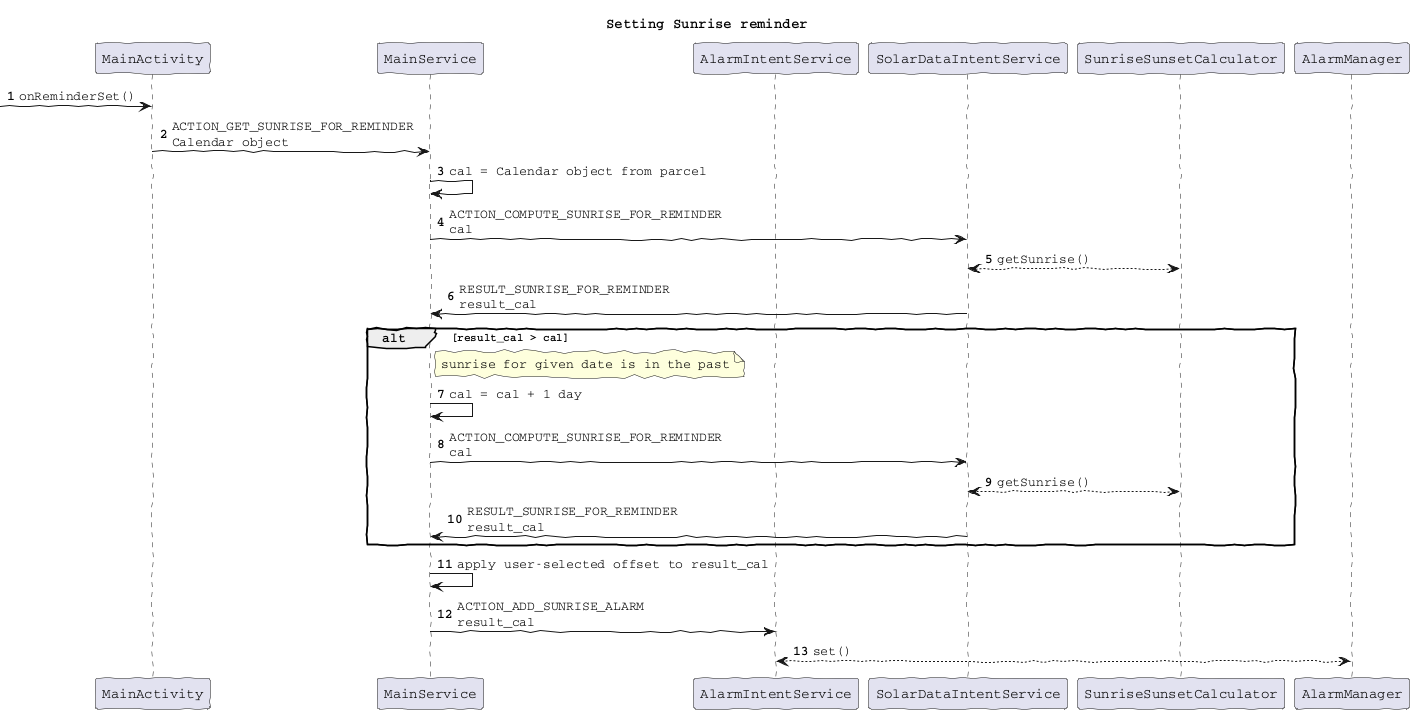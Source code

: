@startuml

title Setting Sunrise reminder

' bells & whistles
skinparam handwritten true
skinparam defaultFontName "Courier"

autonumber

'actors
participant MainActivity as maina
participant MainService as mains
participant AlarmIntentService as ais
participant SolarDataIntentService as sdis
participant SunriseSunsetCalculator as calc
participant AlarmManager as am

->maina:onReminderSet()
maina->mains:ACTION_GET_SUNRISE_FOR_REMINDER\nCalendar object
mains->mains:cal = Calendar object from parcel
mains->sdis:ACTION_COMPUTE_SUNRISE_FOR_REMINDER\ncal
sdis<-->calc:getSunrise()
sdis->mains:RESULT_SUNRISE_FOR_REMINDER\nresult_cal

alt result_cal > cal
   note right of mains
      sunrise for given date is in the past
   end note
   mains->mains:cal = cal + 1 day
   mains->sdis:ACTION_COMPUTE_SUNRISE_FOR_REMINDER\ncal
   sdis<-->calc:getSunrise()
   sdis->mains:RESULT_SUNRISE_FOR_REMINDER\nresult_cal
end

mains->mains:apply user-selected offset to result_cal
mains->ais:ACTION_ADD_SUNRISE_ALARM\nresult_cal
ais<-->am:set()

@enduml
